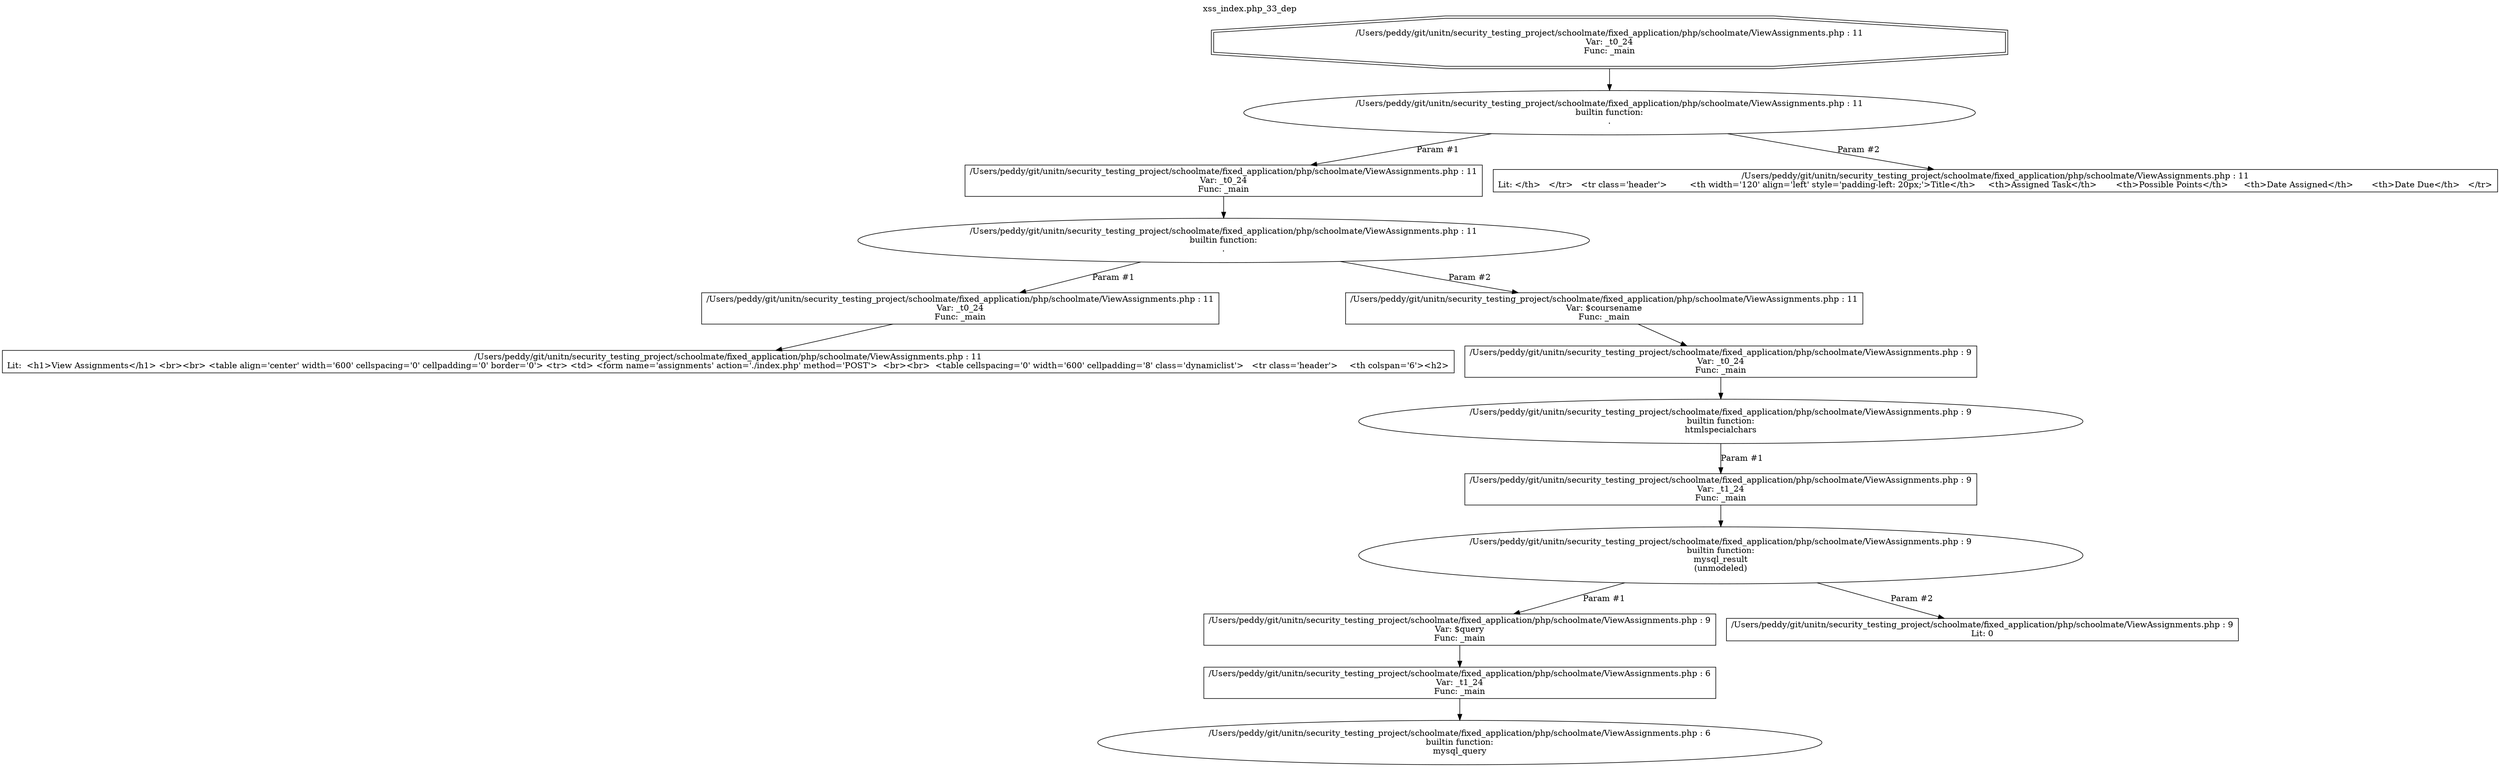 digraph cfg {
  label="xss_index.php_33_dep";
  labelloc=t;
  n1 [shape=doubleoctagon, label="/Users/peddy/git/unitn/security_testing_project/schoolmate/fixed_application/php/schoolmate/ViewAssignments.php : 11\nVar: _t0_24\nFunc: _main\n"];
  n2 [shape=ellipse, label="/Users/peddy/git/unitn/security_testing_project/schoolmate/fixed_application/php/schoolmate/ViewAssignments.php : 11\nbuiltin function:\n.\n"];
  n3 [shape=box, label="/Users/peddy/git/unitn/security_testing_project/schoolmate/fixed_application/php/schoolmate/ViewAssignments.php : 11\nVar: _t0_24\nFunc: _main\n"];
  n4 [shape=ellipse, label="/Users/peddy/git/unitn/security_testing_project/schoolmate/fixed_application/php/schoolmate/ViewAssignments.php : 11\nbuiltin function:\n.\n"];
  n5 [shape=box, label="/Users/peddy/git/unitn/security_testing_project/schoolmate/fixed_application/php/schoolmate/ViewAssignments.php : 11\nVar: _t0_24\nFunc: _main\n"];
  n6 [shape=box, label="/Users/peddy/git/unitn/security_testing_project/schoolmate/fixed_application/php/schoolmate/ViewAssignments.php : 11\nLit:  <h1>View Assignments</h1> <br><br> <table align='center' width='600' cellspacing='0' cellpadding='0' border='0'> <tr> <td> <form name='assignments' action='./index.php' method='POST'>  <br><br>  <table cellspacing='0' width='600' cellpadding='8' class='dynamiclist'>   <tr class='header'>	<th colspan='6'><h2>\n"];
  n7 [shape=box, label="/Users/peddy/git/unitn/security_testing_project/schoolmate/fixed_application/php/schoolmate/ViewAssignments.php : 11\nVar: $coursename\nFunc: _main\n"];
  n8 [shape=box, label="/Users/peddy/git/unitn/security_testing_project/schoolmate/fixed_application/php/schoolmate/ViewAssignments.php : 9\nVar: _t0_24\nFunc: _main\n"];
  n9 [shape=ellipse, label="/Users/peddy/git/unitn/security_testing_project/schoolmate/fixed_application/php/schoolmate/ViewAssignments.php : 9\nbuiltin function:\nhtmlspecialchars\n"];
  n10 [shape=box, label="/Users/peddy/git/unitn/security_testing_project/schoolmate/fixed_application/php/schoolmate/ViewAssignments.php : 9\nVar: _t1_24\nFunc: _main\n"];
  n11 [shape=ellipse, label="/Users/peddy/git/unitn/security_testing_project/schoolmate/fixed_application/php/schoolmate/ViewAssignments.php : 9\nbuiltin function:\nmysql_result\n(unmodeled)\n"];
  n12 [shape=box, label="/Users/peddy/git/unitn/security_testing_project/schoolmate/fixed_application/php/schoolmate/ViewAssignments.php : 9\nVar: $query\nFunc: _main\n"];
  n13 [shape=box, label="/Users/peddy/git/unitn/security_testing_project/schoolmate/fixed_application/php/schoolmate/ViewAssignments.php : 6\nVar: _t1_24\nFunc: _main\n"];
  n14 [shape=ellipse, label="/Users/peddy/git/unitn/security_testing_project/schoolmate/fixed_application/php/schoolmate/ViewAssignments.php : 6\nbuiltin function:\nmysql_query\n"];
  n15 [shape=box, label="/Users/peddy/git/unitn/security_testing_project/schoolmate/fixed_application/php/schoolmate/ViewAssignments.php : 9\nLit: 0\n"];
  n16 [shape=box, label="/Users/peddy/git/unitn/security_testing_project/schoolmate/fixed_application/php/schoolmate/ViewAssignments.php : 11\nLit: </th>   </tr>   <tr class='header'>	<th width='120' align='left' style='padding-left: 20px;'>Title</th>	<th>Assigned Task</th>	<th>Possible Points</th>	<th>Date Assigned</th>	<th>Date Due</th>   </tr>\n"];
  n1 -> n2;
  n3 -> n4;
  n5 -> n6;
  n4 -> n5[label="Param #1"];
  n4 -> n7[label="Param #2"];
  n8 -> n9;
  n10 -> n11;
  n13 -> n14;
  n12 -> n13;
  n11 -> n12[label="Param #1"];
  n11 -> n15[label="Param #2"];
  n9 -> n10[label="Param #1"];
  n7 -> n8;
  n2 -> n3[label="Param #1"];
  n2 -> n16[label="Param #2"];
}
